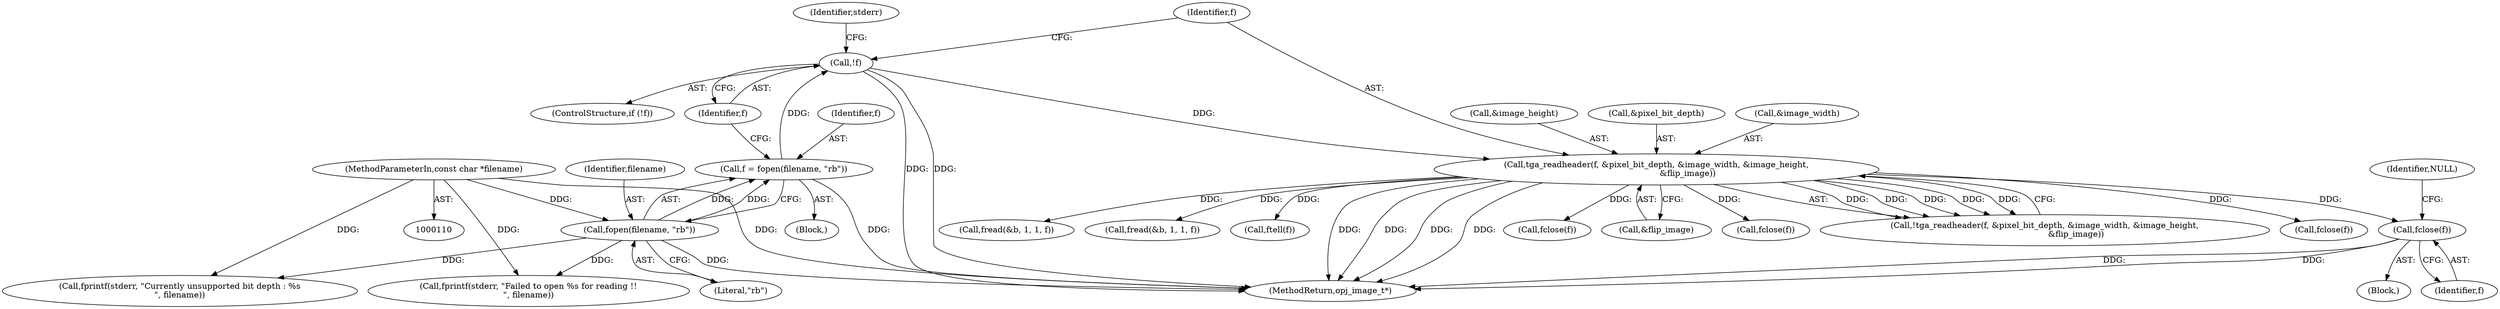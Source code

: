 digraph "0_openjpeg_2cd30c2b06ce332dede81cccad8b334cde997281_1@API" {
"1000161" [label="(Call,fclose(f))"];
"1000150" [label="(Call,tga_readheader(f, &pixel_bit_depth, &image_width, &image_height,\n                        &flip_image))"];
"1000139" [label="(Call,!f)"];
"1000133" [label="(Call,f = fopen(filename, \"rb\"))"];
"1000135" [label="(Call,fopen(filename, \"rb\"))"];
"1000111" [label="(MethodParameterIn,const char *filename)"];
"1000385" [label="(Call,fclose(f))"];
"1000142" [label="(Call,fprintf(stderr, \"Failed to open %s for reading !!\n\", filename))"];
"1000149" [label="(Call,!tga_readheader(f, &pixel_bit_depth, &image_width, &image_height,\n                        &flip_image))"];
"1000139" [label="(Call,!f)"];
"1000175" [label="(Call,fclose(f))"];
"1000111" [label="(MethodParameterIn,const char *filename)"];
"1000161" [label="(Call,fclose(f))"];
"1000158" [label="(Call,&flip_image)"];
"1000113" [label="(Block,)"];
"1000160" [label="(Block,)"];
"1000531" [label="(Call,fread(&b, 1, 1, f))"];
"1000162" [label="(Identifier,f)"];
"1000156" [label="(Call,&image_height)"];
"1000143" [label="(Identifier,stderr)"];
"1000134" [label="(Identifier,f)"];
"1000758" [label="(Call,fprintf(stderr, \"Currently unsupported bit depth : %s\n\", filename))"];
"1000150" [label="(Call,tga_readheader(f, &pixel_bit_depth, &image_width, &image_height,\n                        &flip_image))"];
"1000135" [label="(Call,fopen(filename, \"rb\"))"];
"1000136" [label="(Identifier,filename)"];
"1000133" [label="(Call,f = fopen(filename, \"rb\"))"];
"1000152" [label="(Call,&pixel_bit_depth)"];
"1000138" [label="(ControlStructure,if (!f))"];
"1000640" [label="(Call,fread(&b, 1, 1, f))"];
"1000164" [label="(Identifier,NULL)"];
"1000257" [label="(Call,ftell(f))"];
"1000137" [label="(Literal,\"rb\")"];
"1000766" [label="(MethodReturn,opj_image_t*)"];
"1000140" [label="(Identifier,f)"];
"1000154" [label="(Call,&image_width)"];
"1000151" [label="(Identifier,f)"];
"1000762" [label="(Call,fclose(f))"];
"1000161" -> "1000160"  [label="AST: "];
"1000161" -> "1000162"  [label="CFG: "];
"1000162" -> "1000161"  [label="AST: "];
"1000164" -> "1000161"  [label="CFG: "];
"1000161" -> "1000766"  [label="DDG: "];
"1000161" -> "1000766"  [label="DDG: "];
"1000150" -> "1000161"  [label="DDG: "];
"1000150" -> "1000149"  [label="AST: "];
"1000150" -> "1000158"  [label="CFG: "];
"1000151" -> "1000150"  [label="AST: "];
"1000152" -> "1000150"  [label="AST: "];
"1000154" -> "1000150"  [label="AST: "];
"1000156" -> "1000150"  [label="AST: "];
"1000158" -> "1000150"  [label="AST: "];
"1000149" -> "1000150"  [label="CFG: "];
"1000150" -> "1000766"  [label="DDG: "];
"1000150" -> "1000766"  [label="DDG: "];
"1000150" -> "1000766"  [label="DDG: "];
"1000150" -> "1000766"  [label="DDG: "];
"1000150" -> "1000149"  [label="DDG: "];
"1000150" -> "1000149"  [label="DDG: "];
"1000150" -> "1000149"  [label="DDG: "];
"1000150" -> "1000149"  [label="DDG: "];
"1000150" -> "1000149"  [label="DDG: "];
"1000139" -> "1000150"  [label="DDG: "];
"1000150" -> "1000175"  [label="DDG: "];
"1000150" -> "1000257"  [label="DDG: "];
"1000150" -> "1000385"  [label="DDG: "];
"1000150" -> "1000531"  [label="DDG: "];
"1000150" -> "1000640"  [label="DDG: "];
"1000150" -> "1000762"  [label="DDG: "];
"1000139" -> "1000138"  [label="AST: "];
"1000139" -> "1000140"  [label="CFG: "];
"1000140" -> "1000139"  [label="AST: "];
"1000143" -> "1000139"  [label="CFG: "];
"1000151" -> "1000139"  [label="CFG: "];
"1000139" -> "1000766"  [label="DDG: "];
"1000139" -> "1000766"  [label="DDG: "];
"1000133" -> "1000139"  [label="DDG: "];
"1000133" -> "1000113"  [label="AST: "];
"1000133" -> "1000135"  [label="CFG: "];
"1000134" -> "1000133"  [label="AST: "];
"1000135" -> "1000133"  [label="AST: "];
"1000140" -> "1000133"  [label="CFG: "];
"1000133" -> "1000766"  [label="DDG: "];
"1000135" -> "1000133"  [label="DDG: "];
"1000135" -> "1000133"  [label="DDG: "];
"1000135" -> "1000137"  [label="CFG: "];
"1000136" -> "1000135"  [label="AST: "];
"1000137" -> "1000135"  [label="AST: "];
"1000135" -> "1000766"  [label="DDG: "];
"1000111" -> "1000135"  [label="DDG: "];
"1000135" -> "1000142"  [label="DDG: "];
"1000135" -> "1000758"  [label="DDG: "];
"1000111" -> "1000110"  [label="AST: "];
"1000111" -> "1000766"  [label="DDG: "];
"1000111" -> "1000142"  [label="DDG: "];
"1000111" -> "1000758"  [label="DDG: "];
}
